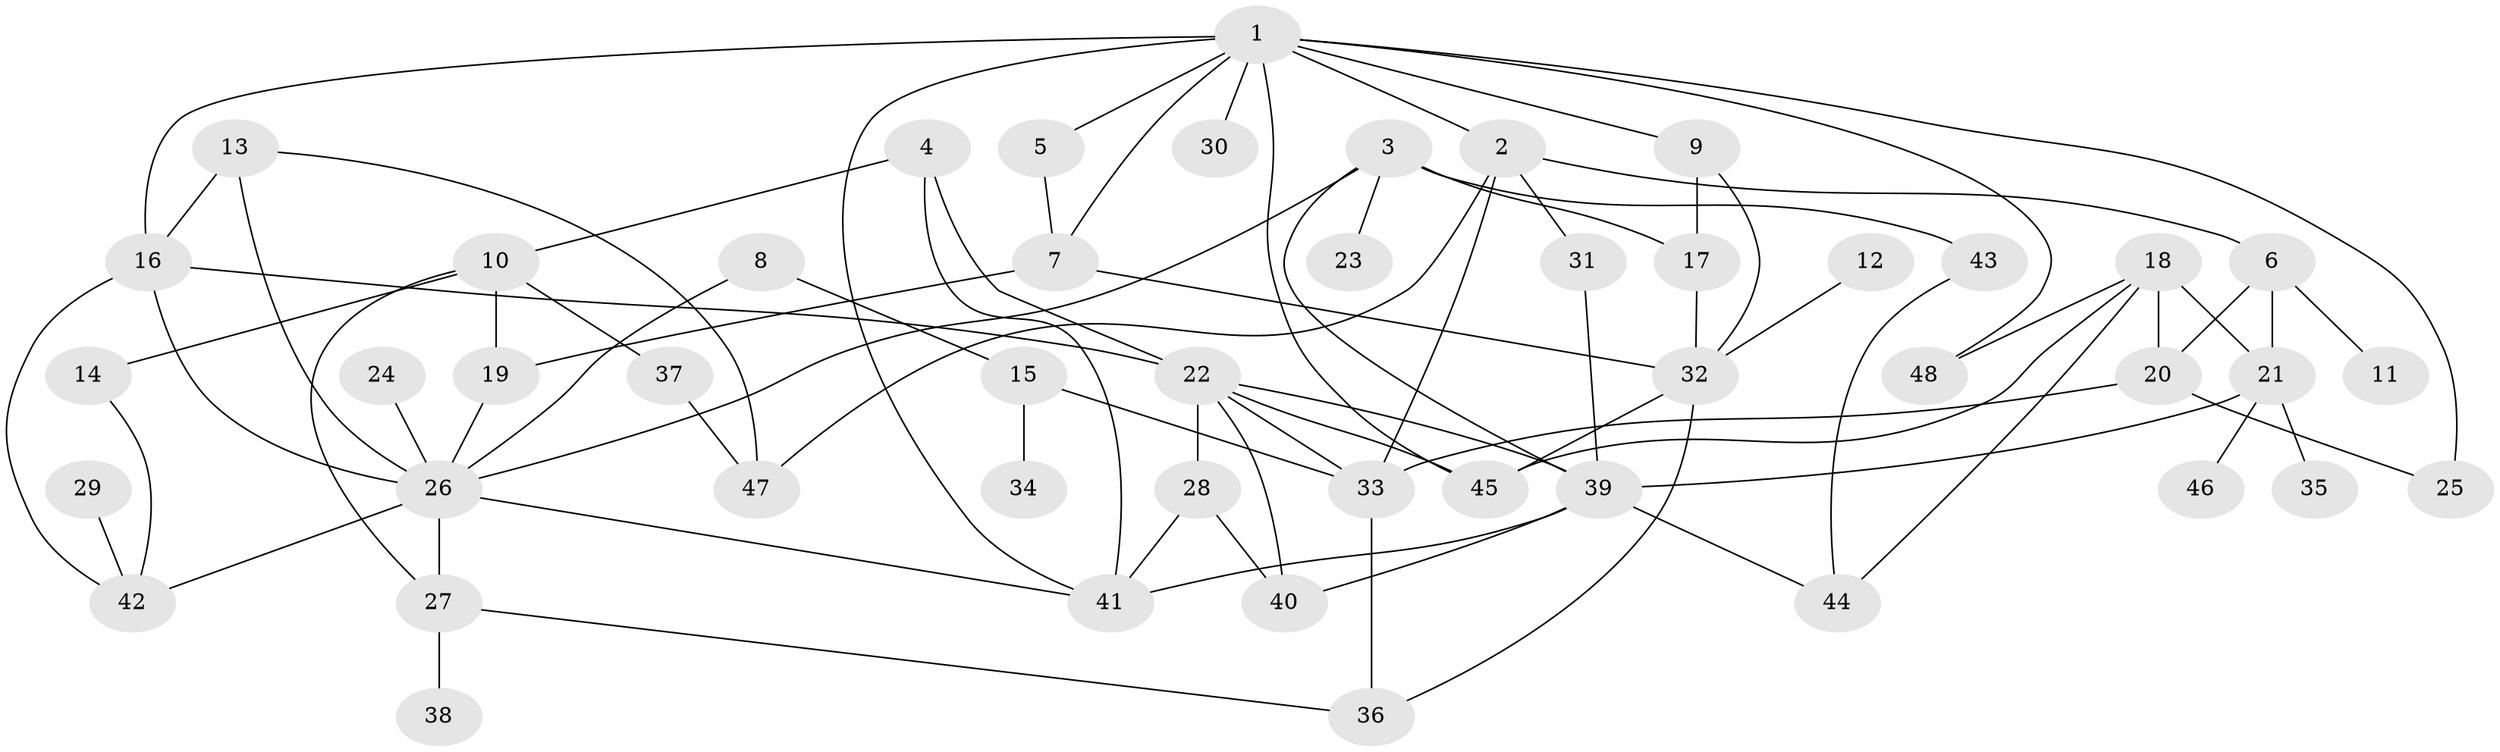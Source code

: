 // original degree distribution, {7: 0.03125, 6: 0.010416666666666666, 5: 0.041666666666666664, 4: 0.125, 3: 0.34375, 2: 0.2604166666666667, 1: 0.1875}
// Generated by graph-tools (version 1.1) at 2025/49/03/09/25 03:49:27]
// undirected, 48 vertices, 81 edges
graph export_dot {
graph [start="1"]
  node [color=gray90,style=filled];
  1;
  2;
  3;
  4;
  5;
  6;
  7;
  8;
  9;
  10;
  11;
  12;
  13;
  14;
  15;
  16;
  17;
  18;
  19;
  20;
  21;
  22;
  23;
  24;
  25;
  26;
  27;
  28;
  29;
  30;
  31;
  32;
  33;
  34;
  35;
  36;
  37;
  38;
  39;
  40;
  41;
  42;
  43;
  44;
  45;
  46;
  47;
  48;
  1 -- 2 [weight=1.0];
  1 -- 5 [weight=1.0];
  1 -- 7 [weight=1.0];
  1 -- 9 [weight=1.0];
  1 -- 16 [weight=1.0];
  1 -- 25 [weight=1.0];
  1 -- 30 [weight=1.0];
  1 -- 41 [weight=1.0];
  1 -- 45 [weight=1.0];
  1 -- 48 [weight=1.0];
  2 -- 6 [weight=1.0];
  2 -- 31 [weight=1.0];
  2 -- 33 [weight=1.0];
  2 -- 47 [weight=1.0];
  3 -- 17 [weight=1.0];
  3 -- 23 [weight=1.0];
  3 -- 26 [weight=1.0];
  3 -- 39 [weight=1.0];
  3 -- 43 [weight=1.0];
  4 -- 10 [weight=1.0];
  4 -- 22 [weight=1.0];
  4 -- 41 [weight=1.0];
  5 -- 7 [weight=1.0];
  6 -- 11 [weight=1.0];
  6 -- 20 [weight=1.0];
  6 -- 21 [weight=1.0];
  7 -- 19 [weight=1.0];
  7 -- 32 [weight=1.0];
  8 -- 15 [weight=1.0];
  8 -- 26 [weight=1.0];
  9 -- 17 [weight=1.0];
  9 -- 32 [weight=1.0];
  10 -- 14 [weight=1.0];
  10 -- 19 [weight=1.0];
  10 -- 27 [weight=1.0];
  10 -- 37 [weight=1.0];
  12 -- 32 [weight=1.0];
  13 -- 16 [weight=1.0];
  13 -- 26 [weight=1.0];
  13 -- 47 [weight=1.0];
  14 -- 42 [weight=1.0];
  15 -- 33 [weight=1.0];
  15 -- 34 [weight=1.0];
  16 -- 22 [weight=1.0];
  16 -- 26 [weight=1.0];
  16 -- 42 [weight=1.0];
  17 -- 32 [weight=1.0];
  18 -- 20 [weight=1.0];
  18 -- 21 [weight=1.0];
  18 -- 44 [weight=1.0];
  18 -- 45 [weight=1.0];
  18 -- 48 [weight=1.0];
  19 -- 26 [weight=1.0];
  20 -- 25 [weight=1.0];
  20 -- 33 [weight=1.0];
  21 -- 35 [weight=1.0];
  21 -- 39 [weight=1.0];
  21 -- 46 [weight=1.0];
  22 -- 28 [weight=1.0];
  22 -- 33 [weight=1.0];
  22 -- 39 [weight=1.0];
  22 -- 40 [weight=1.0];
  22 -- 45 [weight=1.0];
  24 -- 26 [weight=1.0];
  26 -- 27 [weight=1.0];
  26 -- 41 [weight=1.0];
  26 -- 42 [weight=1.0];
  27 -- 36 [weight=1.0];
  27 -- 38 [weight=1.0];
  28 -- 40 [weight=1.0];
  28 -- 41 [weight=1.0];
  29 -- 42 [weight=1.0];
  31 -- 39 [weight=1.0];
  32 -- 36 [weight=1.0];
  32 -- 45 [weight=1.0];
  33 -- 36 [weight=1.0];
  37 -- 47 [weight=1.0];
  39 -- 40 [weight=1.0];
  39 -- 41 [weight=1.0];
  39 -- 44 [weight=1.0];
  43 -- 44 [weight=1.0];
}
